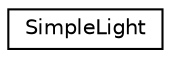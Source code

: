 digraph "Graphical Class Hierarchy"
{
 // LATEX_PDF_SIZE
  edge [fontname="Helvetica",fontsize="10",labelfontname="Helvetica",labelfontsize="10"];
  node [fontname="Helvetica",fontsize="10",shape=record];
  rankdir="LR";
  Node0 [label="SimpleLight",height=0.2,width=0.4,color="black", fillcolor="white", style="filled",URL="$structSimpleLight.html",tooltip=" "];
}
